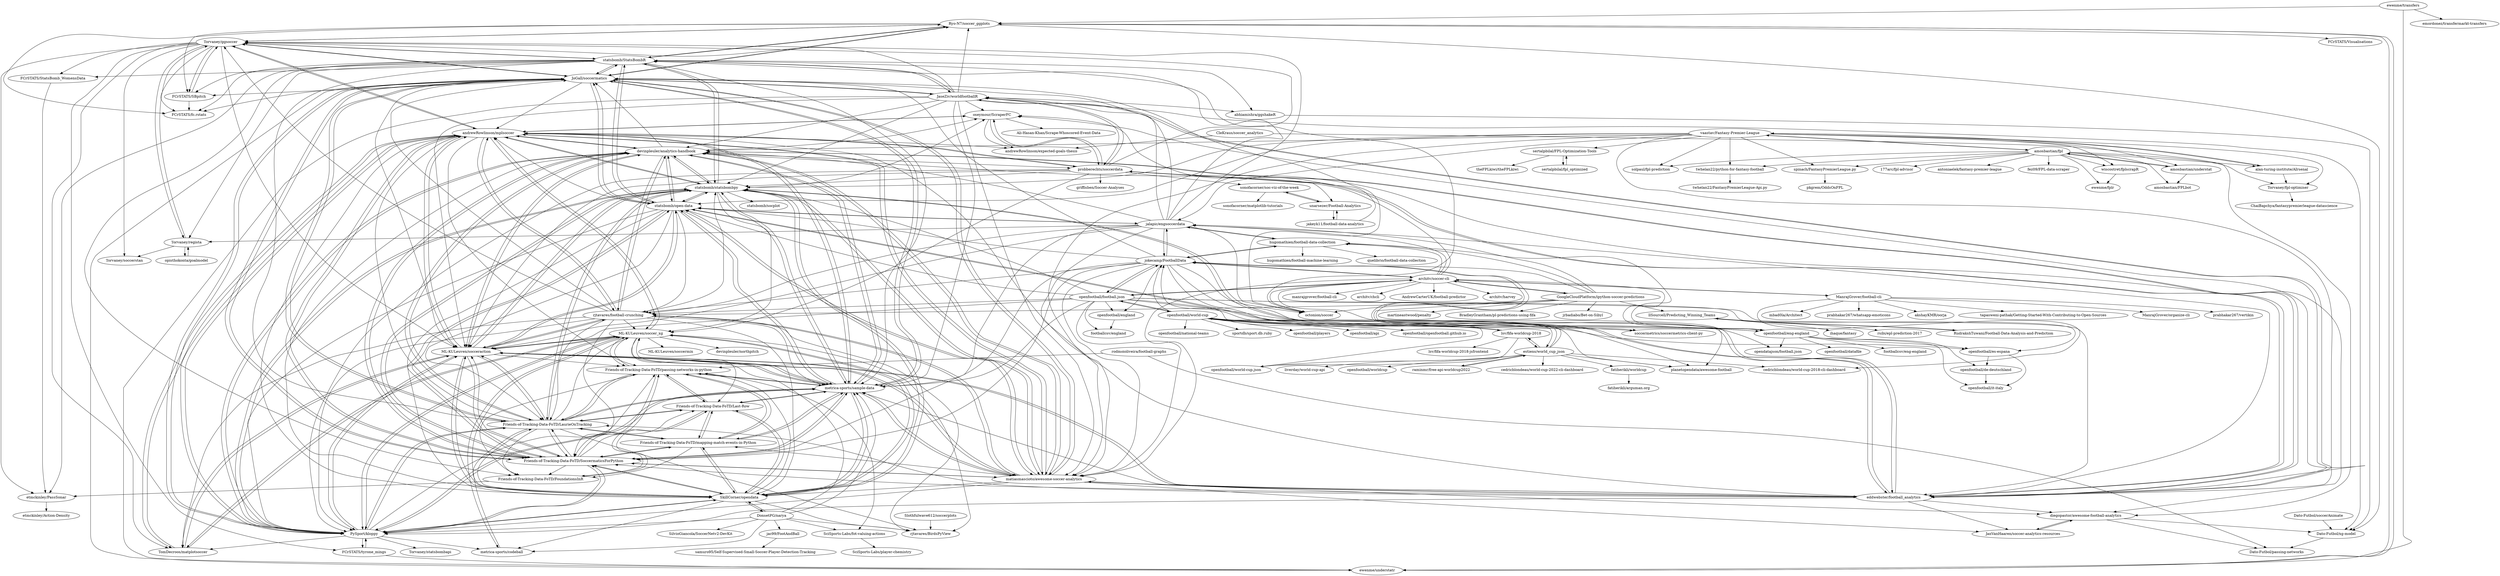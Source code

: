 digraph G {
"Ryo-N7/soccer_ggplots" -> "ewenme/understatr"
"Ryo-N7/soccer_ggplots" -> "Torvaney/ggsoccer"
"Ryo-N7/soccer_ggplots" -> "statsbomb/StatsBombR"
"Ryo-N7/soccer_ggplots" -> "FCrSTATS/Visualisations"
"Ryo-N7/soccer_ggplots" -> "Dato-Futbol/xg-model"
"Ryo-N7/soccer_ggplots" -> "FCrSTATS/SBpitch"
"Ryo-N7/soccer_ggplots" -> "JoGall/soccermatics"
"Ryo-N7/soccer_ggplots" -> "FCrSTATS/fc.rstats"
"SciSports-Labs/fot-valuing-actions" -> "SciSports-Labs/player-chemistry"
"statsbomb/open-data" -> "devinpleuler/analytics-handbook"
"statsbomb/open-data" -> "statsbomb/statsbombpy"
"statsbomb/open-data" -> "eddwebster/football_analytics"
"statsbomb/open-data" -> "ML-KULeuven/socceraction"
"statsbomb/open-data" -> "metrica-sports/sample-data"
"statsbomb/open-data" -> "matiasmascioto/awesome-soccer-analytics"
"statsbomb/open-data" -> "Friends-of-Tracking-Data-FoTD/SoccermaticsForPython"
"statsbomb/open-data" -> "JoGall/soccermatics"
"statsbomb/open-data" -> "statsbomb/StatsBombR"
"statsbomb/open-data" -> "Friends-of-Tracking-Data-FoTD/LaurieOnTracking"
"statsbomb/open-data" -> "PySport/kloppy"
"statsbomb/open-data" -> "andrewRowlinson/mplsoccer"
"statsbomb/open-data" -> "SkillCorner/opendata"
"statsbomb/open-data" -> "jalapic/engsoccerdata"
"statsbomb/open-data" -> "rjtavares/football-crunching"
"vaastav/Fantasy-Premier-League" -> "amosbastian/fpl"
"vaastav/Fantasy-Premier-League" -> "alan-turing-institute/AIrsenal"
"vaastav/Fantasy-Premier-League" -> "statsbomb/open-data"
"vaastav/Fantasy-Premier-League" -> "sertalpbilal/FPL-Optimization-Tools"
"vaastav/Fantasy-Premier-League" -> "spinach/FantasyPremierLeague.py"
"vaastav/Fantasy-Premier-League" -> "devinpleuler/analytics-handbook"
"vaastav/Fantasy-Premier-League" -> "solpaul/fpl-prediction"
"vaastav/Fantasy-Premier-League" -> "wiscostret/fplscrapR"
"vaastav/Fantasy-Premier-League" -> "amosbastian/understat"
"vaastav/Fantasy-Premier-League" -> "eddwebster/football_analytics"
"vaastav/Fantasy-Premier-League" -> "Torvaney/fpl-optimiser"
"vaastav/Fantasy-Premier-League" -> "jalapic/engsoccerdata"
"vaastav/Fantasy-Premier-League" -> "twhelan22/python-for-fantasy-football"
"vaastav/Fantasy-Premier-League" -> "statsbomb/statsbombpy"
"vaastav/Fantasy-Premier-League" -> "matiasmascioto/awesome-soccer-analytics"
"JoGall/soccermatics" -> "Torvaney/ggsoccer"
"JoGall/soccermatics" -> "statsbomb/StatsBombR"
"JoGall/soccermatics" -> "FCrSTATS/SBpitch"
"JoGall/soccermatics" -> "metrica-sports/sample-data"
"JoGall/soccermatics" -> "ML-KULeuven/socceraction"
"JoGall/soccermatics" -> "PySport/kloppy"
"JoGall/soccermatics" -> "Friends-of-Tracking-Data-FoTD/LaurieOnTracking"
"JoGall/soccermatics" -> "statsbomb/open-data"
"JoGall/soccermatics" -> "JaseZiv/worldfootballR"
"JoGall/soccermatics" -> "matiasmascioto/awesome-soccer-analytics"
"JoGall/soccermatics" -> "Friends-of-Tracking-Data-FoTD/SoccermaticsForPython"
"JoGall/soccermatics" -> "ewenme/understatr"
"JoGall/soccermatics" -> "andrewRowlinson/mplsoccer"
"JoGall/soccermatics" -> "Ryo-N7/soccer_ggplots"
"JoGall/soccermatics" -> "FCrSTATS/fc.rstats"
"architv/soccer-cli" -> "jokecamp/FootballData"
"architv/soccer-cli" -> "manrajgrover/football-cli"
"architv/soccer-cli" -> "GoogleCloudPlatform/ipython-soccer-predictions"
"architv/soccer-cli" -> "openfootball/football.json"
"architv/soccer-cli" -> "octonion/soccer"
"architv/soccer-cli" -> "architv/chcli"
"architv/soccer-cli" -> "planetopendata/awesome-football"
"architv/soccer-cli" -> "jalapic/engsoccerdata"
"architv/soccer-cli" -> "hugomathien/football-data-collection"
"architv/soccer-cli" -> "openfootball/eng-england"
"architv/soccer-cli" -> "AndrewCarterUK/football-predictor" ["e"=1]
"architv/soccer-cli" -> "architv/harvey"
"architv/soccer-cli" -> "devinpleuler/analytics-handbook"
"architv/soccer-cli" -> "matiasmascioto/awesome-soccer-analytics"
"architv/soccer-cli" -> "ManrajGrover/football-cli"
"eddwebster/football_analytics" -> "devinpleuler/analytics-handbook"
"eddwebster/football_analytics" -> "matiasmascioto/awesome-soccer-analytics"
"eddwebster/football_analytics" -> "ML-KULeuven/socceraction"
"eddwebster/football_analytics" -> "statsbomb/open-data"
"eddwebster/football_analytics" -> "probberechts/soccerdata"
"eddwebster/football_analytics" -> "andrewRowlinson/mplsoccer"
"eddwebster/football_analytics" -> "statsbomb/statsbombpy"
"eddwebster/football_analytics" -> "JaseZiv/worldfootballR"
"eddwebster/football_analytics" -> "Friends-of-Tracking-Data-FoTD/SoccermaticsForPython"
"eddwebster/football_analytics" -> "metrica-sports/sample-data"
"eddwebster/football_analytics" -> "oseymour/ScraperFC"
"eddwebster/football_analytics" -> "PySport/kloppy"
"eddwebster/football_analytics" -> "JanVanHaaren/soccer-analytics-resources"
"eddwebster/football_analytics" -> "Friends-of-Tracking-Data-FoTD/LaurieOnTracking"
"eddwebster/football_analytics" -> "diegopastor/awesome-football-analytics"
"jokecamp/FootballData" -> "jalapic/engsoccerdata"
"jokecamp/FootballData" -> "openfootball/eng-england"
"jokecamp/FootballData" -> "openfootball/football.json"
"jokecamp/FootballData" -> "planetopendata/awesome-football"
"jokecamp/FootballData" -> "statsbomb/open-data"
"jokecamp/FootballData" -> "hugomathien/football-data-collection"
"jokecamp/FootballData" -> "matiasmascioto/awesome-soccer-analytics"
"jokecamp/FootballData" -> "architv/soccer-cli"
"jokecamp/FootballData" -> "openfootball/england"
"jokecamp/FootballData" -> "rjtavares/football-crunching"
"jokecamp/FootballData" -> "opendatajson/football.json"
"jokecamp/FootballData" -> "octonion/soccer"
"jokecamp/FootballData" -> "metrica-sports/sample-data"
"jokecamp/FootballData" -> "JoGall/soccermatics"
"jokecamp/FootballData" -> "Friends-of-Tracking-Data-FoTD/SoccermaticsForPython"
"openfootball/england" -> "footballcsv/england"
"ManrajGrover/football-cli" -> "mbad0la/Architect" ["e"=1]
"ManrajGrover/football-cli" -> "prabhakar267/whatsapp-emoticons" ["e"=1]
"ManrajGrover/football-cli" -> "akshayKMR/oorja" ["e"=1]
"ManrajGrover/football-cli" -> "cedricblondeau/world-cup-2018-cli-dashboard"
"ManrajGrover/football-cli" -> "tapasweni-pathak/Getting-Started-With-Contributing-to-Open-Sources" ["e"=1]
"ManrajGrover/football-cli" -> "ManrajGrover/organize-cli"
"ManrajGrover/football-cli" -> "architv/soccer-cli"
"ManrajGrover/football-cli" -> "prabhakar267/vertikin" ["e"=1]
"unarsezer/Football-Analytics" -> "jakeyk11/football-data-analytics"
"unarsezer/Football-Analytics" -> "sonofacorner/soc-viz-of-the-week"
"ML-KULeuven/socceraction" -> "TomDecroos/matplotsoccer"
"ML-KULeuven/socceraction" -> "PySport/kloppy"
"ML-KULeuven/socceraction" -> "ML-KULeuven/soccer_xg"
"ML-KULeuven/socceraction" -> "andrewRowlinson/mplsoccer"
"ML-KULeuven/socceraction" -> "metrica-sports/sample-data"
"ML-KULeuven/socceraction" -> "Friends-of-Tracking-Data-FoTD/LaurieOnTracking"
"ML-KULeuven/socceraction" -> "devinpleuler/analytics-handbook"
"ML-KULeuven/socceraction" -> "Friends-of-Tracking-Data-FoTD/SoccermaticsForPython"
"ML-KULeuven/socceraction" -> "matiasmascioto/awesome-soccer-analytics"
"ML-KULeuven/socceraction" -> "statsbomb/statsbombpy"
"ML-KULeuven/socceraction" -> "eddwebster/football_analytics"
"ML-KULeuven/socceraction" -> "SkillCorner/opendata"
"ML-KULeuven/socceraction" -> "statsbomb/open-data"
"ML-KULeuven/socceraction" -> "Friends-of-Tracking-Data-FoTD/passing-networks-in-python"
"ML-KULeuven/socceraction" -> "rjtavares/football-crunching"
"devinpleuler/analytics-handbook" -> "eddwebster/football_analytics"
"devinpleuler/analytics-handbook" -> "matiasmascioto/awesome-soccer-analytics"
"devinpleuler/analytics-handbook" -> "statsbomb/open-data"
"devinpleuler/analytics-handbook" -> "ML-KULeuven/socceraction"
"devinpleuler/analytics-handbook" -> "Friends-of-Tracking-Data-FoTD/SoccermaticsForPython"
"devinpleuler/analytics-handbook" -> "metrica-sports/sample-data"
"devinpleuler/analytics-handbook" -> "andrewRowlinson/mplsoccer"
"devinpleuler/analytics-handbook" -> "PySport/kloppy"
"devinpleuler/analytics-handbook" -> "statsbomb/statsbombpy"
"devinpleuler/analytics-handbook" -> "Friends-of-Tracking-Data-FoTD/LaurieOnTracking"
"devinpleuler/analytics-handbook" -> "SkillCorner/opendata"
"devinpleuler/analytics-handbook" -> "JoGall/soccermatics"
"devinpleuler/analytics-handbook" -> "rjtavares/football-crunching"
"devinpleuler/analytics-handbook" -> "oseymour/ScraperFC"
"devinpleuler/analytics-handbook" -> "probberechts/soccerdata"
"lsv/fifa-worldcup-2018" -> "lsv/fifa-worldcup-2018-jsfrontend"
"lsv/fifa-worldcup-2018" -> "estiens/world_cup_json"
"lsv/fifa-worldcup-2018" -> "openfootball/world-cup.json"
"lsv/fifa-worldcup-2018" -> "openfootball/world-cup"
"Torvaney/fpl-optimiser" -> "ChaiBapchya/fantasypremierleague-datascience"
"amosbastian/fpl" -> "amosbastian/understat"
"amosbastian/fpl" -> "amosbastian/FPLbot"
"amosbastian/fpl" -> "vaastav/Fantasy-Premier-League"
"amosbastian/fpl" -> "spinach/FantasyPremierLeague.py"
"amosbastian/fpl" -> "wiscostret/fplscrapR"
"amosbastian/fpl" -> "Torvaney/fpl-optimiser"
"amosbastian/fpl" -> "ewenme/fplr"
"amosbastian/fpl" -> "antoniaelek/fantasy-premier-league"
"amosbastian/fpl" -> "solpaul/fpl-prediction"
"amosbastian/fpl" -> "twhelan22/python-for-fantasy-football"
"amosbastian/fpl" -> "alan-turing-institute/AIrsenal"
"amosbastian/fpl" -> "fez09/FPL-data-scraper"
"amosbastian/fpl" -> "177arc/fpl-advisor"
"openfootball/football.json" -> "jokecamp/FootballData"
"openfootball/football.json" -> "openfootball/england"
"openfootball/football.json" -> "footballcsv/england"
"openfootball/football.json" -> "openfootball/eng-england"
"openfootball/football.json" -> "statsbomb/statsbombpy"
"openfootball/football.json" -> "matiasmascioto/awesome-soccer-analytics"
"openfootball/football.json" -> "planetopendata/awesome-football"
"openfootball/football.json" -> "openfootball/es-espana"
"openfootball/football.json" -> "statsbomb/open-data"
"openfootball/football.json" -> "architv/soccer-cli"
"openfootball/football.json" -> "rjtavares/football-crunching"
"openfootball/football.json" -> "metrica-sports/sample-data"
"openfootball/football.json" -> "eddwebster/football_analytics"
"openfootball/football.json" -> "ML-KULeuven/socceraction"
"openfootball/football.json" -> "openfootball/world-cup"
"andrewRowlinson/mplsoccer" -> "PySport/kloppy"
"andrewRowlinson/mplsoccer" -> "TomDecroos/matplotsoccer"
"andrewRowlinson/mplsoccer" -> "ML-KULeuven/socceraction"
"andrewRowlinson/mplsoccer" -> "statsbomb/statsbombpy"
"andrewRowlinson/mplsoccer" -> "ML-KULeuven/soccer_xg"
"andrewRowlinson/mplsoccer" -> "matiasmascioto/awesome-soccer-analytics"
"andrewRowlinson/mplsoccer" -> "metrica-sports/sample-data"
"andrewRowlinson/mplsoccer" -> "Friends-of-Tracking-Data-FoTD/SoccermaticsForPython"
"andrewRowlinson/mplsoccer" -> "Friends-of-Tracking-Data-FoTD/passing-networks-in-python"
"andrewRowlinson/mplsoccer" -> "rjtavares/football-crunching"
"andrewRowlinson/mplsoccer" -> "andrewRowlinson/expected-goals-thesis"
"andrewRowlinson/mplsoccer" -> "oseymour/ScraperFC"
"andrewRowlinson/mplsoccer" -> "probberechts/soccerdata"
"andrewRowlinson/mplsoccer" -> "devinpleuler/analytics-handbook"
"andrewRowlinson/mplsoccer" -> "Torvaney/ggsoccer"
"llSourcell/Predicting_Winning_Teams" -> "RudrakshTuwani/Football-Data-Analysis-and-Prediction"
"llSourcell/Predicting_Winning_Teams" -> "ihaque/fantasy"
"llSourcell/Predicting_Winning_Teams" -> "rsibi/epl-prediction-2017"
"hugomathien/football-data-collection" -> "jokecamp/FootballData"
"hugomathien/football-data-collection" -> "jalapic/engsoccerdata"
"hugomathien/football-data-collection" -> "hugomathien/football-machine-learning"
"hugomathien/football-data-collection" -> "quelibrio/football-data-collection"
"hugomathien/football-data-collection" -> "openfootball/eng-england"
"Dato-Futbol/soccerAnimate" -> "Dato-Futbol/xg-model"
"jalapic/engsoccerdata" -> "jokecamp/FootballData"
"jalapic/engsoccerdata" -> "JoGall/soccermatics"
"jalapic/engsoccerdata" -> "octonion/soccer"
"jalapic/engsoccerdata" -> "statsbomb/open-data"
"jalapic/engsoccerdata" -> "statsbomb/StatsBombR"
"jalapic/engsoccerdata" -> "JaseZiv/worldfootballR"
"jalapic/engsoccerdata" -> "Torvaney/ggsoccer"
"jalapic/engsoccerdata" -> "ML-KULeuven/socceraction"
"jalapic/engsoccerdata" -> "devinpleuler/analytics-handbook"
"jalapic/engsoccerdata" -> "eddwebster/football_analytics"
"jalapic/engsoccerdata" -> "rjtavares/football-crunching"
"jalapic/engsoccerdata" -> "matiasmascioto/awesome-soccer-analytics"
"jalapic/engsoccerdata" -> "hugomathien/football-data-collection"
"jalapic/engsoccerdata" -> "Friends-of-Tracking-Data-FoTD/SoccermaticsForPython"
"jalapic/engsoccerdata" -> "Torvaney/regista"
"matiasmascioto/awesome-soccer-analytics" -> "devinpleuler/analytics-handbook"
"matiasmascioto/awesome-soccer-analytics" -> "Friends-of-Tracking-Data-FoTD/SoccermaticsForPython"
"matiasmascioto/awesome-soccer-analytics" -> "ML-KULeuven/socceraction"
"matiasmascioto/awesome-soccer-analytics" -> "eddwebster/football_analytics"
"matiasmascioto/awesome-soccer-analytics" -> "andrewRowlinson/mplsoccer"
"matiasmascioto/awesome-soccer-analytics" -> "metrica-sports/sample-data"
"matiasmascioto/awesome-soccer-analytics" -> "statsbomb/open-data"
"matiasmascioto/awesome-soccer-analytics" -> "diegopastor/awesome-football-analytics"
"matiasmascioto/awesome-soccer-analytics" -> "rjtavares/football-crunching"
"matiasmascioto/awesome-soccer-analytics" -> "statsbomb/statsbombpy"
"matiasmascioto/awesome-soccer-analytics" -> "JanVanHaaren/soccer-analytics-resources"
"matiasmascioto/awesome-soccer-analytics" -> "JoGall/soccermatics"
"matiasmascioto/awesome-soccer-analytics" -> "SkillCorner/opendata"
"matiasmascioto/awesome-soccer-analytics" -> "PySport/kloppy"
"matiasmascioto/awesome-soccer-analytics" -> "Friends-of-Tracking-Data-FoTD/mapping-match-events-in-Python"
"rjtavares/football-crunching" -> "andrewRowlinson/mplsoccer"
"rjtavares/football-crunching" -> "ML-KULeuven/socceraction"
"rjtavares/football-crunching" -> "matiasmascioto/awesome-soccer-analytics"
"rjtavares/football-crunching" -> "TomDecroos/matplotsoccer"
"rjtavares/football-crunching" -> "rjtavares/BirdsPyView"
"rjtavares/football-crunching" -> "Torvaney/ggsoccer"
"rjtavares/football-crunching" -> "PySport/kloppy"
"rjtavares/football-crunching" -> "metrica-sports/sample-data"
"rjtavares/football-crunching" -> "SkillCorner/opendata"
"rjtavares/football-crunching" -> "JoGall/soccermatics"
"rjtavares/football-crunching" -> "Friends-of-Tracking-Data-FoTD/LaurieOnTracking"
"rjtavares/football-crunching" -> "Friends-of-Tracking-Data-FoTD/SoccermaticsForPython"
"rjtavares/football-crunching" -> "devinpleuler/analytics-handbook"
"rjtavares/football-crunching" -> "statsbomb/statsbombpy"
"rjtavares/football-crunching" -> "ML-KULeuven/soccer_xg"
"Friends-of-Tracking-Data-FoTD/SoccermaticsForPython" -> "Friends-of-Tracking-Data-FoTD/mapping-match-events-in-Python"
"Friends-of-Tracking-Data-FoTD/SoccermaticsForPython" -> "Friends-of-Tracking-Data-FoTD/LaurieOnTracking"
"Friends-of-Tracking-Data-FoTD/SoccermaticsForPython" -> "Friends-of-Tracking-Data-FoTD/passing-networks-in-python"
"Friends-of-Tracking-Data-FoTD/SoccermaticsForPython" -> "metrica-sports/sample-data"
"Friends-of-Tracking-Data-FoTD/SoccermaticsForPython" -> "ML-KULeuven/socceraction"
"Friends-of-Tracking-Data-FoTD/SoccermaticsForPython" -> "matiasmascioto/awesome-soccer-analytics"
"Friends-of-Tracking-Data-FoTD/SoccermaticsForPython" -> "SkillCorner/opendata"
"Friends-of-Tracking-Data-FoTD/SoccermaticsForPython" -> "devinpleuler/analytics-handbook"
"Friends-of-Tracking-Data-FoTD/SoccermaticsForPython" -> "andrewRowlinson/mplsoccer"
"Friends-of-Tracking-Data-FoTD/SoccermaticsForPython" -> "statsbomb/statsbombpy"
"Friends-of-Tracking-Data-FoTD/SoccermaticsForPython" -> "statsbomb/open-data"
"Friends-of-Tracking-Data-FoTD/SoccermaticsForPython" -> "Friends-of-Tracking-Data-FoTD/Last-Row"
"Friends-of-Tracking-Data-FoTD/SoccermaticsForPython" -> "Friends-of-Tracking-Data-FoTD/FoundationsInR"
"Friends-of-Tracking-Data-FoTD/SoccermaticsForPython" -> "PySport/kloppy"
"Friends-of-Tracking-Data-FoTD/SoccermaticsForPython" -> "JoGall/soccermatics"
"estiens/world_cup_json" -> "lsv/fifa-worldcup-2018"
"estiens/world_cup_json" -> "raminmr/free-api-worldcup2022"
"estiens/world_cup_json" -> "openfootball/world-cup"
"estiens/world_cup_json" -> "fatiherikli/worldcup"
"estiens/world_cup_json" -> "openfootball/world-cup.json"
"estiens/world_cup_json" -> "planetopendata/awesome-football"
"estiens/world_cup_json" -> "cedricblondeau/world-cup-2022-cli-dashboard"
"estiens/world_cup_json" -> "cedricblondeau/world-cup-2018-cli-dashboard"
"estiens/world_cup_json" -> "liverday/world-cup-api"
"estiens/world_cup_json" -> "openfootball/worldcup"
"estiens/world_cup_json" -> "jokecamp/FootballData"
"Friends-of-Tracking-Data-FoTD/LaurieOnTracking" -> "metrica-sports/sample-data"
"Friends-of-Tracking-Data-FoTD/LaurieOnTracking" -> "Friends-of-Tracking-Data-FoTD/passing-networks-in-python"
"Friends-of-Tracking-Data-FoTD/LaurieOnTracking" -> "Friends-of-Tracking-Data-FoTD/SoccermaticsForPython"
"Friends-of-Tracking-Data-FoTD/LaurieOnTracking" -> "Friends-of-Tracking-Data-FoTD/Last-Row"
"Friends-of-Tracking-Data-FoTD/LaurieOnTracking" -> "Friends-of-Tracking-Data-FoTD/mapping-match-events-in-Python"
"Friends-of-Tracking-Data-FoTD/LaurieOnTracking" -> "ML-KULeuven/socceraction"
"Friends-of-Tracking-Data-FoTD/LaurieOnTracking" -> "SkillCorner/opendata"
"Friends-of-Tracking-Data-FoTD/LaurieOnTracking" -> "PySport/kloppy"
"Friends-of-Tracking-Data-FoTD/LaurieOnTracking" -> "Friends-of-Tracking-Data-FoTD/FoundationsInR"
"Friends-of-Tracking-Data-FoTD/LaurieOnTracking" -> "ML-KULeuven/soccer_xg"
"Friends-of-Tracking-Data-FoTD/LaurieOnTracking" -> "rjtavares/BirdsPyView"
"Friends-of-Tracking-Data-FoTD/LaurieOnTracking" -> "JoGall/soccermatics"
"Friends-of-Tracking-Data-FoTD/LaurieOnTracking" -> "andrewRowlinson/mplsoccer"
"Friends-of-Tracking-Data-FoTD/LaurieOnTracking" -> "devinpleuler/analytics-handbook"
"Friends-of-Tracking-Data-FoTD/LaurieOnTracking" -> "statsbomb/statsbombpy"
"Friends-of-Tracking-Data-FoTD/mapping-match-events-in-Python" -> "Friends-of-Tracking-Data-FoTD/passing-networks-in-python"
"Friends-of-Tracking-Data-FoTD/mapping-match-events-in-Python" -> "Friends-of-Tracking-Data-FoTD/Last-Row"
"Friends-of-Tracking-Data-FoTD/mapping-match-events-in-Python" -> "Friends-of-Tracking-Data-FoTD/SoccermaticsForPython"
"Friends-of-Tracking-Data-FoTD/mapping-match-events-in-Python" -> "Friends-of-Tracking-Data-FoTD/LaurieOnTracking"
"Friends-of-Tracking-Data-FoTD/mapping-match-events-in-Python" -> "metrica-sports/sample-data"
"Friends-of-Tracking-Data-FoTD/mapping-match-events-in-Python" -> "Friends-of-Tracking-Data-FoTD/FoundationsInR"
"Friends-of-Tracking-Data-FoTD/mapping-match-events-in-Python" -> "SkillCorner/opendata"
"metrica-sports/codeball" -> "ML-KULeuven/soccer_xg"
"rodmoioliveira/football-graphs" -> "Dato-Futbol/passing-networks"
"rodmoioliveira/football-graphs" -> "Friends-of-Tracking-Data-FoTD/passing-networks-in-python"
"Slothfulwave612/soccerplots" -> "rjtavares/BirdsPyView"
"alan-turing-institute/AIrsenal" -> "vaastav/Fantasy-Premier-League"
"alan-turing-institute/AIrsenal" -> "Torvaney/fpl-optimiser"
"statsbomb/statsbombpy" -> "statsbomb/open-data"
"statsbomb/statsbombpy" -> "andrewRowlinson/mplsoccer"
"statsbomb/statsbombpy" -> "ML-KULeuven/socceraction"
"statsbomb/statsbombpy" -> "PySport/kloppy"
"statsbomb/statsbombpy" -> "statsbomb/StatsBombR"
"statsbomb/statsbombpy" -> "metrica-sports/sample-data"
"statsbomb/statsbombpy" -> "Friends-of-Tracking-Data-FoTD/SoccermaticsForPython"
"statsbomb/statsbombpy" -> "matiasmascioto/awesome-soccer-analytics"
"statsbomb/statsbombpy" -> "devinpleuler/analytics-handbook"
"statsbomb/statsbombpy" -> "SkillCorner/opendata"
"statsbomb/statsbombpy" -> "eddwebster/football_analytics"
"statsbomb/statsbombpy" -> "Friends-of-Tracking-Data-FoTD/LaurieOnTracking"
"statsbomb/statsbombpy" -> "ML-KULeuven/soccer_xg"
"statsbomb/statsbombpy" -> "oseymour/ScraperFC"
"statsbomb/statsbombpy" -> "statsbomb/socplot"
"Friends-of-Tracking-Data-FoTD/FoundationsInR" -> "Friends-of-Tracking-Data-FoTD/Last-Row"
"Friends-of-Tracking-Data-FoTD/FoundationsInR" -> "etmckinley/PassSonar"
"Friends-of-Tracking-Data-FoTD/Last-Row" -> "Friends-of-Tracking-Data-FoTD/mapping-match-events-in-Python"
"Friends-of-Tracking-Data-FoTD/Last-Row" -> "Friends-of-Tracking-Data-FoTD/passing-networks-in-python"
"Friends-of-Tracking-Data-FoTD/Last-Row" -> "Friends-of-Tracking-Data-FoTD/FoundationsInR"
"Friends-of-Tracking-Data-FoTD/Last-Row" -> "SkillCorner/opendata"
"Friends-of-Tracking-Data-FoTD/Last-Row" -> "metrica-sports/sample-data"
"Friends-of-Tracking-Data-FoTD/Last-Row" -> "Friends-of-Tracking-Data-FoTD/LaurieOnTracking"
"Friends-of-Tracking-Data-FoTD/passing-networks-in-python" -> "Friends-of-Tracking-Data-FoTD/mapping-match-events-in-Python"
"Friends-of-Tracking-Data-FoTD/passing-networks-in-python" -> "Friends-of-Tracking-Data-FoTD/Last-Row"
"Friends-of-Tracking-Data-FoTD/passing-networks-in-python" -> "Friends-of-Tracking-Data-FoTD/LaurieOnTracking"
"Friends-of-Tracking-Data-FoTD/passing-networks-in-python" -> "Friends-of-Tracking-Data-FoTD/SoccermaticsForPython"
"Friends-of-Tracking-Data-FoTD/passing-networks-in-python" -> "Friends-of-Tracking-Data-FoTD/FoundationsInR"
"Friends-of-Tracking-Data-FoTD/passing-networks-in-python" -> "ML-KULeuven/soccer_xg"
"Friends-of-Tracking-Data-FoTD/passing-networks-in-python" -> "metrica-sports/sample-data"
"Friends-of-Tracking-Data-FoTD/passing-networks-in-python" -> "SciSports-Labs/fot-valuing-actions"
"jakeyk11/football-data-analytics" -> "unarsezer/Football-Analytics"
"jakeyk11/football-data-analytics" -> "oseymour/ScraperFC"
"sertalpbilal/FPL-Optimization-Tools" -> "sertalpbilal/fpl_optimized"
"sertalpbilal/FPL-Optimization-Tools" -> "theFPLkiwi/theFPLkiwi"
"Torvaney/ggsoccer" -> "JoGall/soccermatics"
"Torvaney/ggsoccer" -> "FCrSTATS/SBpitch"
"Torvaney/ggsoccer" -> "statsbomb/StatsBombR"
"Torvaney/ggsoccer" -> "Torvaney/regista"
"Torvaney/ggsoccer" -> "TomDecroos/matplotsoccer"
"Torvaney/ggsoccer" -> "Ryo-N7/soccer_ggplots"
"Torvaney/ggsoccer" -> "etmckinley/PassSonar"
"Torvaney/ggsoccer" -> "FCrSTATS/fc.rstats"
"Torvaney/ggsoccer" -> "FCrSTATS/tyrone_mings"
"Torvaney/ggsoccer" -> "Torvaney/soccerstan"
"Torvaney/ggsoccer" -> "andrewRowlinson/mplsoccer"
"Torvaney/ggsoccer" -> "FCrSTATS/StatsBomb_WomensData"
"Torvaney/ggsoccer" -> "ML-KULeuven/socceraction"
"probberechts/soccerdata" -> "oseymour/ScraperFC"
"probberechts/soccerdata" -> "andrewRowlinson/mplsoccer"
"probberechts/soccerdata" -> "eddwebster/football_analytics"
"probberechts/soccerdata" -> "PySport/kloppy"
"probberechts/soccerdata" -> "ML-KULeuven/socceraction"
"probberechts/soccerdata" -> "JaseZiv/worldfootballR"
"probberechts/soccerdata" -> "ML-KULeuven/soccer_xg"
"probberechts/soccerdata" -> "statsbomb/statsbombpy"
"probberechts/soccerdata" -> "diegopastor/awesome-football-analytics"
"probberechts/soccerdata" -> "griffisben/Soccer-Analyses"
"probberechts/soccerdata" -> "Torvaney/ggsoccer"
"probberechts/soccerdata" -> "unarsezer/Football-Analytics"
"probberechts/soccerdata" -> "sonofacorner/soc-viz-of-the-week"
"raminmr/free-api-worldcup2022" -> "estiens/world_cup_json"
"JaseZiv/worldfootballR" -> "statsbomb/StatsBombR"
"JaseZiv/worldfootballR" -> "abhiamishra/ggshakeR"
"JaseZiv/worldfootballR" -> "JoGall/soccermatics"
"JaseZiv/worldfootballR" -> "eddwebster/football_analytics"
"JaseZiv/worldfootballR" -> "probberechts/soccerdata"
"JaseZiv/worldfootballR" -> "Torvaney/ggsoccer"
"JaseZiv/worldfootballR" -> "ewenme/understatr"
"JaseZiv/worldfootballR" -> "oseymour/ScraperFC"
"JaseZiv/worldfootballR" -> "Dato-Futbol/xg-model"
"JaseZiv/worldfootballR" -> "ML-KULeuven/socceraction"
"JaseZiv/worldfootballR" -> "statsbomb/statsbombpy"
"JaseZiv/worldfootballR" -> "devinpleuler/analytics-handbook"
"JaseZiv/worldfootballR" -> "Ryo-N7/soccer_ggplots"
"JaseZiv/worldfootballR" -> "matiasmascioto/awesome-soccer-analytics"
"JaseZiv/worldfootballR" -> "metrica-sports/sample-data"
"fatiherikli/worldcup" -> "fatiherikli/arguman.org" ["e"=1]
"ewenme/understatr" -> "Ryo-N7/soccer_ggplots"
"FCrSTATS/SBpitch" -> "Torvaney/ggsoccer"
"FCrSTATS/SBpitch" -> "FCrSTATS/fc.rstats"
"statsbomb/StatsBombR" -> "Torvaney/ggsoccer"
"statsbomb/StatsBombR" -> "JoGall/soccermatics"
"statsbomb/StatsBombR" -> "statsbomb/statsbombpy"
"statsbomb/StatsBombR" -> "Ryo-N7/soccer_ggplots"
"statsbomb/StatsBombR" -> "JaseZiv/worldfootballR"
"statsbomb/StatsBombR" -> "FCrSTATS/StatsBomb_WomensData"
"statsbomb/StatsBombR" -> "statsbomb/open-data"
"statsbomb/StatsBombR" -> "FCrSTATS/SBpitch"
"statsbomb/StatsBombR" -> "etmckinley/PassSonar"
"statsbomb/StatsBombR" -> "abhiamishra/ggshakeR"
"statsbomb/StatsBombR" -> "Friends-of-Tracking-Data-FoTD/LaurieOnTracking"
"statsbomb/StatsBombR" -> "Friends-of-Tracking-Data-FoTD/FoundationsInR"
"statsbomb/StatsBombR" -> "metrica-sports/sample-data"
"statsbomb/StatsBombR" -> "Torvaney/regista"
"statsbomb/StatsBombR" -> "FCrSTATS/fc.rstats"
"openfootball/world-cup" -> "openfootball/world-cup.json"
"openfootball/world-cup" -> "openfootball/openfootball.github.io"
"openfootball/world-cup" -> "lsv/fifa-worldcup-2018"
"openfootball/world-cup" -> "estiens/world_cup_json"
"openfootball/world-cup" -> "jokecamp/FootballData"
"openfootball/world-cup" -> "openfootball/eng-england"
"openfootball/world-cup" -> "openfootball/national-teams"
"openfootball/world-cup" -> "sportdb/sport.db.ruby"
"openfootball/world-cup" -> "openfootball/players"
"openfootball/world-cup" -> "openfootball/football.json"
"openfootball/world-cup" -> "openfootball/api"
"openfootball/world-cup" -> "openfootball/es-espana"
"openfootball/world-cup" -> "soccermetrics/soccermetrics-client-py"
"openfootball/eng-england" -> "footballcsv/eng-england"
"openfootball/eng-england" -> "jokecamp/FootballData"
"openfootball/eng-england" -> "opendatajson/football.json"
"openfootball/eng-england" -> "openfootball/datafile"
"openfootball/eng-england" -> "openfootball/de-deutschland"
"openfootball/eng-england" -> "openfootball/es-espana"
"openfootball/eng-england" -> "openfootball/it-italy"
"sonofacorner/soc-viz-of-the-week" -> "sonofacorner/matplotlib-tutorials"
"sonofacorner/soc-viz-of-the-week" -> "unarsezer/Football-Analytics"
"GoogleCloudPlatform/ipython-soccer-predictions" -> "llSourcell/Predicting_Winning_Teams"
"GoogleCloudPlatform/ipython-soccer-predictions" -> "soccermetrics/soccermetrics-client-py"
"GoogleCloudPlatform/ipython-soccer-predictions" -> "octonion/soccer"
"GoogleCloudPlatform/ipython-soccer-predictions" -> "rjtavares/football-crunching"
"GoogleCloudPlatform/ipython-soccer-predictions" -> "architv/soccer-cli"
"GoogleCloudPlatform/ipython-soccer-predictions" -> "jokecamp/FootballData"
"GoogleCloudPlatform/ipython-soccer-predictions" -> "jalapic/engsoccerdata"
"GoogleCloudPlatform/ipython-soccer-predictions" -> "jrbadiabo/Bet-on-Sibyl" ["e"=1]
"GoogleCloudPlatform/ipython-soccer-predictions" -> "martineastwood/penalty"
"GoogleCloudPlatform/ipython-soccer-predictions" -> "hugomathien/football-data-collection"
"GoogleCloudPlatform/ipython-soccer-predictions" -> "BradleyGrantham/pl-predictions-using-fifa" ["e"=1]
"ML-KULeuven/soccer_xg" -> "ML-KULeuven/soccermix"
"ML-KULeuven/soccer_xg" -> "metrica-sports/codeball"
"ML-KULeuven/soccer_xg" -> "TomDecroos/matplotsoccer"
"ML-KULeuven/soccer_xg" -> "ML-KULeuven/socceraction"
"ML-KULeuven/soccer_xg" -> "PySport/kloppy"
"ML-KULeuven/soccer_xg" -> "Friends-of-Tracking-Data-FoTD/passing-networks-in-python"
"ML-KULeuven/soccer_xg" -> "SkillCorner/opendata"
"ML-KULeuven/soccer_xg" -> "andrewRowlinson/mplsoccer"
"ML-KULeuven/soccer_xg" -> "Friends-of-Tracking-Data-FoTD/Last-Row"
"ML-KULeuven/soccer_xg" -> "rjtavares/BirdsPyView"
"ML-KULeuven/soccer_xg" -> "metrica-sports/sample-data"
"ML-KULeuven/soccer_xg" -> "devinpleuler/northpitch"
"amosbastian/understat" -> "amosbastian/fpl"
"amosbastian/understat" -> "amosbastian/FPLbot"
"spinach/FantasyPremierLeague.py" -> "pkgrem/OddsOnFPL"
"twhelan22/python-for-fantasy-football" -> "twhelan22/FantasyPremierLeague-Api.py"
"SkillCorner/opendata" -> "metrica-sports/sample-data"
"SkillCorner/opendata" -> "Friends-of-Tracking-Data-FoTD/Last-Row"
"SkillCorner/opendata" -> "ML-KULeuven/soccer_xg"
"SkillCorner/opendata" -> "Friends-of-Tracking-Data-FoTD/SoccermaticsForPython"
"SkillCorner/opendata" -> "ML-KULeuven/socceraction"
"SkillCorner/opendata" -> "PySport/kloppy"
"SkillCorner/opendata" -> "Friends-of-Tracking-Data-FoTD/LaurieOnTracking"
"SkillCorner/opendata" -> "Friends-of-Tracking-Data-FoTD/passing-networks-in-python"
"SkillCorner/opendata" -> "Friends-of-Tracking-Data-FoTD/mapping-match-events-in-Python"
"SkillCorner/opendata" -> "metrica-sports/codeball"
"SkillCorner/opendata" -> "statsbomb/statsbombpy"
"SkillCorner/opendata" -> "andrewRowlinson/mplsoccer"
"SkillCorner/opendata" -> "DonsetPG/narya"
"SkillCorner/opendata" -> "rjtavares/BirdsPyView"
"metrica-sports/sample-data" -> "Friends-of-Tracking-Data-FoTD/LaurieOnTracking"
"metrica-sports/sample-data" -> "SkillCorner/opendata"
"metrica-sports/sample-data" -> "ML-KULeuven/socceraction"
"metrica-sports/sample-data" -> "Friends-of-Tracking-Data-FoTD/Last-Row"
"metrica-sports/sample-data" -> "Friends-of-Tracking-Data-FoTD/SoccermaticsForPython"
"metrica-sports/sample-data" -> "PySport/kloppy"
"metrica-sports/sample-data" -> "Friends-of-Tracking-Data-FoTD/passing-networks-in-python"
"metrica-sports/sample-data" -> "devinpleuler/analytics-handbook"
"metrica-sports/sample-data" -> "matiasmascioto/awesome-soccer-analytics"
"metrica-sports/sample-data" -> "andrewRowlinson/mplsoccer"
"metrica-sports/sample-data" -> "statsbomb/statsbombpy"
"metrica-sports/sample-data" -> "statsbomb/open-data"
"metrica-sports/sample-data" -> "ML-KULeuven/soccer_xg"
"metrica-sports/sample-data" -> "Friends-of-Tracking-Data-FoTD/mapping-match-events-in-Python"
"metrica-sports/sample-data" -> "JoGall/soccermatics"
"ewenme/transfers" -> "ewenme/understatr"
"ewenme/transfers" -> "Ryo-N7/soccer_ggplots"
"ewenme/transfers" -> "emordonez/transfermarkt-transfers"
"PySport/kloppy" -> "ML-KULeuven/socceraction"
"PySport/kloppy" -> "andrewRowlinson/mplsoccer"
"PySport/kloppy" -> "ML-KULeuven/soccer_xg"
"PySport/kloppy" -> "metrica-sports/sample-data"
"PySport/kloppy" -> "statsbomb/statsbombpy"
"PySport/kloppy" -> "FCrSTATS/tyrone_mings"
"PySport/kloppy" -> "SkillCorner/opendata"
"PySport/kloppy" -> "Friends-of-Tracking-Data-FoTD/LaurieOnTracking"
"PySport/kloppy" -> "metrica-sports/codeball"
"PySport/kloppy" -> "TomDecroos/matplotsoccer"
"PySport/kloppy" -> "Friends-of-Tracking-Data-FoTD/passing-networks-in-python"
"PySport/kloppy" -> "devinpleuler/analytics-handbook"
"PySport/kloppy" -> "Friends-of-Tracking-Data-FoTD/SoccermaticsForPython"
"PySport/kloppy" -> "JoGall/soccermatics"
"PySport/kloppy" -> "Torvaney/statsbombapi"
"Torvaney/regista" -> "opisthokonta/goalmodel"
"Torvaney/regista" -> "Torvaney/ggsoccer"
"Torvaney/regista" -> "Torvaney/soccerstan"
"TomDecroos/matplotsoccer" -> "ML-KULeuven/socceraction"
"TomDecroos/matplotsoccer" -> "ML-KULeuven/soccer_xg"
"TomDecroos/matplotsoccer" -> "andrewRowlinson/mplsoccer"
"DonsetPG/narya" -> "rjtavares/BirdsPyView"
"DonsetPG/narya" -> "SkillCorner/opendata"
"DonsetPG/narya" -> "PySport/kloppy"
"DonsetPG/narya" -> "SciSports-Labs/fot-valuing-actions"
"DonsetPG/narya" -> "metrica-sports/sample-data"
"DonsetPG/narya" -> "jac99/FootAndBall"
"DonsetPG/narya" -> "ML-KULeuven/socceraction"
"DonsetPG/narya" -> "metrica-sports/codeball"
"DonsetPG/narya" -> "SilvioGiancola/SoccerNetv2-DevKit" ["e"=1]
"CleKraus/soccer_analytics" -> "diegopastor/awesome-football-analytics"
"CleKraus/soccer_analytics" -> "andrewRowlinson/expected-goals-thesis"
"octonion/soccer" -> "JoGall/soccermatics"
"octonion/soccer" -> "statsbomb/StatsBombR"
"sertalpbilal/fpl_optimized" -> "sertalpbilal/FPL-Optimization-Tools"
"oseymour/ScraperFC" -> "probberechts/soccerdata"
"oseymour/ScraperFC" -> "andrewRowlinson/mplsoccer"
"oseymour/ScraperFC" -> "andrewRowlinson/expected-goals-thesis"
"oseymour/ScraperFC" -> "Ali-Hasan-Khan/Scrape-Whoscored-Event-Data"
"jac99/FootAndBall" -> "samuro95/Self-Supervised-Small-Soccer-Player-Detection-Tracking" ["e"=1]
"openfootball/es-espana" -> "openfootball/it-italy"
"openfootball/es-espana" -> "openfootball/de-deutschland"
"JanVanHaaren/soccer-analytics-resources" -> "diegopastor/awesome-football-analytics"
"FCrSTATS/StatsBomb_WomensData" -> "etmckinley/PassSonar"
"opisthokonta/goalmodel" -> "Torvaney/regista"
"etmckinley/PassSonar" -> "etmckinley/Action-Density"
"RudrakshTuwani/Football-Data-Analysis-and-Prediction" -> "llSourcell/Predicting_Winning_Teams"
"Dato-Futbol/xg-model" -> "Dato-Futbol/passing-networks"
"abhiamishra/ggshakeR" -> "Dato-Futbol/xg-model"
"FCrSTATS/tyrone_mings" -> "PySport/kloppy"
"FCrSTATS/tyrone_mings" -> "ewenme/understatr"
"wiscostret/fplscrapR" -> "ewenme/fplr"
"diegopastor/awesome-football-analytics" -> "JanVanHaaren/soccer-analytics-resources"
"diegopastor/awesome-football-analytics" -> "Dato-Futbol/passing-networks"
"diegopastor/awesome-football-analytics" -> "Dato-Futbol/xg-model"
"openfootball/de-deutschland" -> "openfootball/it-italy"
"Ryo-N7/soccer_ggplots" ["l"="-10.899,24.03"]
"ewenme/understatr" ["l"="-10.886,24.038"]
"Torvaney/ggsoccer" ["l"="-10.895,24.007"]
"statsbomb/StatsBombR" ["l"="-10.91,24.002"]
"FCrSTATS/Visualisations" ["l"="-10.918,24.071"]
"Dato-Futbol/xg-model" ["l"="-10.85,24.034"]
"FCrSTATS/SBpitch" ["l"="-10.91,24.021"]
"JoGall/soccermatics" ["l"="-10.909,23.98"]
"FCrSTATS/fc.rstats" ["l"="-10.921,24.017"]
"SciSports-Labs/fot-valuing-actions" ["l"="-10.842,23.887"]
"SciSports-Labs/player-chemistry" ["l"="-10.818,23.864"]
"statsbomb/open-data" ["l"="-10.895,23.989"]
"devinpleuler/analytics-handbook" ["l"="-10.874,23.984"]
"statsbomb/statsbombpy" ["l"="-10.869,23.972"]
"eddwebster/football_analytics" ["l"="-10.854,23.988"]
"ML-KULeuven/socceraction" ["l"="-10.877,23.961"]
"metrica-sports/sample-data" ["l"="-10.891,23.949"]
"matiasmascioto/awesome-soccer-analytics" ["l"="-10.89,23.972"]
"Friends-of-Tracking-Data-FoTD/SoccermaticsForPython" ["l"="-10.891,23.96"]
"Friends-of-Tracking-Data-FoTD/LaurieOnTracking" ["l"="-10.881,23.95"]
"PySport/kloppy" ["l"="-10.863,23.955"]
"andrewRowlinson/mplsoccer" ["l"="-10.857,23.966"]
"SkillCorner/opendata" ["l"="-10.871,23.94"]
"jalapic/engsoccerdata" ["l"="-10.93,23.984"]
"rjtavares/football-crunching" ["l"="-10.906,23.96"]
"vaastav/Fantasy-Premier-League" ["l"="-10.823,24.048"]
"amosbastian/fpl" ["l"="-10.792,24.095"]
"alan-turing-institute/AIrsenal" ["l"="-10.818,24.081"]
"sertalpbilal/FPL-Optimization-Tools" ["l"="-10.748,24.051"]
"spinach/FantasyPremierLeague.py" ["l"="-10.779,24.062"]
"solpaul/fpl-prediction" ["l"="-10.8,24.07"]
"wiscostret/fplscrapR" ["l"="-10.786,24.078"]
"amosbastian/understat" ["l"="-10.808,24.11"]
"Torvaney/fpl-optimiser" ["l"="-10.824,24.098"]
"twhelan22/python-for-fantasy-football" ["l"="-10.77,24.078"]
"JaseZiv/worldfootballR" ["l"="-10.874,24.004"]
"architv/soccer-cli" ["l"="-10.988,23.966"]
"jokecamp/FootballData" ["l"="-10.958,23.947"]
"manrajgrover/football-cli" ["l"="-11.028,24.012"]
"GoogleCloudPlatform/ipython-soccer-predictions" ["l"="-10.989,23.993"]
"openfootball/football.json" ["l"="-10.941,23.934"]
"octonion/soccer" ["l"="-10.958,23.988"]
"architv/chcli" ["l"="-10.96,23.875"]
"planetopendata/awesome-football" ["l"="-11.005,23.928"]
"hugomathien/football-data-collection" ["l"="-10.981,23.949"]
"openfootball/eng-england" ["l"="-10.982,23.911"]
"AndrewCarterUK/football-predictor" ["l"="23.713,-33.107"]
"architv/harvey" ["l"="-11.053,23.999"]
"ManrajGrover/football-cli" ["l"="-11.075,23.966"]
"probberechts/soccerdata" ["l"="-10.834,23.974"]
"oseymour/ScraperFC" ["l"="-10.822,23.982"]
"JanVanHaaren/soccer-analytics-resources" ["l"="-10.841,24.008"]
"diegopastor/awesome-football-analytics" ["l"="-10.826,24.004"]
"openfootball/england" ["l"="-10.941,23.905"]
"opendatajson/football.json" ["l"="-10.964,23.902"]
"footballcsv/england" ["l"="-10.927,23.887"]
"mbad0la/Architect" ["l"="-11.41,24.001"]
"prabhakar267/whatsapp-emoticons" ["l"="-11.367,24.072"]
"akshayKMR/oorja" ["l"="-11.434,24.011"]
"cedricblondeau/world-cup-2018-cli-dashboard" ["l"="-11.119,23.928"]
"tapasweni-pathak/Getting-Started-With-Contributing-to-Open-Sources" ["l"="31.06,-21.606"]
"ManrajGrover/organize-cli" ["l"="-11.121,23.985"]
"prabhakar267/vertikin" ["l"="-11.349,24.079"]
"unarsezer/Football-Analytics" ["l"="-10.776,23.966"]
"jakeyk11/football-data-analytics" ["l"="-10.76,23.956"]
"sonofacorner/soc-viz-of-the-week" ["l"="-10.762,23.977"]
"TomDecroos/matplotsoccer" ["l"="-10.847,23.953"]
"ML-KULeuven/soccer_xg" ["l"="-10.857,23.938"]
"Friends-of-Tracking-Data-FoTD/passing-networks-in-python" ["l"="-10.869,23.93"]
"lsv/fifa-worldcup-2018" ["l"="-11.052,23.856"]
"lsv/fifa-worldcup-2018-jsfrontend" ["l"="-11.056,23.825"]
"estiens/world_cup_json" ["l"="-11.075,23.881"]
"openfootball/world-cup.json" ["l"="-11.048,23.875"]
"openfootball/world-cup" ["l"="-11.022,23.901"]
"ChaiBapchya/fantasypremierleague-datascience" ["l"="-10.834,24.126"]
"amosbastian/FPLbot" ["l"="-10.796,24.132"]
"ewenme/fplr" ["l"="-10.767,24.098"]
"antoniaelek/fantasy-premier-league" ["l"="-10.762,24.12"]
"fez09/FPL-data-scraper" ["l"="-10.779,24.124"]
"177arc/fpl-advisor" ["l"="-10.775,24.112"]
"openfootball/es-espana" ["l"="-10.989,23.896"]
"andrewRowlinson/expected-goals-thesis" ["l"="-10.802,23.984"]
"llSourcell/Predicting_Winning_Teams" ["l"="-11.053,24.062"]
"RudrakshTuwani/Football-Data-Analysis-and-Prediction" ["l"="-11.072,24.084"]
"ihaque/fantasy" ["l"="-11.088,24.068"]
"rsibi/epl-prediction-2017" ["l"="-11.051,24.09"]
"hugomathien/football-machine-learning" ["l"="-11.009,23.944"]
"quelibrio/football-data-collection" ["l"="-11.008,23.955"]
"Dato-Futbol/soccerAnimate" ["l"="-10.857,24.078"]
"Torvaney/regista" ["l"="-10.927,24.035"]
"Friends-of-Tracking-Data-FoTD/mapping-match-events-in-Python" ["l"="-10.886,23.929"]
"rjtavares/BirdsPyView" ["l"="-10.879,23.911"]
"Friends-of-Tracking-Data-FoTD/Last-Row" ["l"="-10.897,23.93"]
"Friends-of-Tracking-Data-FoTD/FoundationsInR" ["l"="-10.911,23.945"]
"raminmr/free-api-worldcup2022" ["l"="-11.092,23.848"]
"fatiherikli/worldcup" ["l"="-11.144,23.868"]
"cedricblondeau/world-cup-2022-cli-dashboard" ["l"="-11.119,23.821"]
"liverday/world-cup-api" ["l"="-11.111,23.884"]
"openfootball/worldcup" ["l"="-11.113,23.864"]
"metrica-sports/codeball" ["l"="-10.843,23.923"]
"rodmoioliveira/football-graphs" ["l"="-10.804,23.956"]
"Dato-Futbol/passing-networks" ["l"="-10.807,24.005"]
"Slothfulwave612/soccerplots" ["l"="-10.875,23.867"]
"statsbomb/socplot" ["l"="-10.819,23.944"]
"etmckinley/PassSonar" ["l"="-10.936,24.005"]
"sertalpbilal/fpl_optimized" ["l"="-10.724,24.048"]
"theFPLkiwi/theFPLkiwi" ["l"="-10.719,24.063"]
"FCrSTATS/tyrone_mings" ["l"="-10.859,24.012"]
"Torvaney/soccerstan" ["l"="-10.914,24.049"]
"FCrSTATS/StatsBomb_WomensData" ["l"="-10.936,24.022"]
"griffisben/Soccer-Analyses" ["l"="-10.786,23.94"]
"abhiamishra/ggshakeR" ["l"="-10.87,24.038"]
"fatiherikli/arguman.org" ["l"="21.882,-22.93"]
"openfootball/openfootball.github.io" ["l"="-11.075,23.914"]
"openfootball/national-teams" ["l"="-11.026,23.88"]
"sportdb/sport.db.ruby" ["l"="-11.021,23.868"]
"openfootball/players" ["l"="-11.048,23.898"]
"openfootball/api" ["l"="-11.051,23.918"]
"soccermetrics/soccermetrics-client-py" ["l"="-11.029,23.95"]
"footballcsv/eng-england" ["l"="-10.997,23.864"]
"openfootball/datafile" ["l"="-10.978,23.857"]
"openfootball/de-deutschland" ["l"="-10.997,23.881"]
"openfootball/it-italy" ["l"="-10.982,23.882"]
"sonofacorner/matplotlib-tutorials" ["l"="-10.731,23.977"]
"jrbadiabo/Bet-on-Sibyl" ["l"="23.773,-33.11"]
"martineastwood/penalty" ["l"="-11.004,24.027"]
"BradleyGrantham/pl-predictions-using-fifa" ["l"="23.74,-33.094"]
"ML-KULeuven/soccermix" ["l"="-10.815,23.909"]
"devinpleuler/northpitch" ["l"="-10.828,23.903"]
"pkgrem/OddsOnFPL" ["l"="-10.751,24.07"]
"twhelan22/FantasyPremierLeague-Api.py" ["l"="-10.746,24.089"]
"DonsetPG/narya" ["l"="-10.859,23.912"]
"ewenme/transfers" ["l"="-10.895,24.076"]
"emordonez/transfermarkt-transfers" ["l"="-10.901,24.101"]
"Torvaney/statsbombapi" ["l"="-10.818,23.927"]
"opisthokonta/goalmodel" ["l"="-10.946,24.062"]
"jac99/FootAndBall" ["l"="-10.842,23.864"]
"SilvioGiancola/SoccerNetv2-DevKit" ["l"="33.233,34.756"]
"CleKraus/soccer_analytics" ["l"="-10.78,24.006"]
"Ali-Hasan-Khan/Scrape-Whoscored-Event-Data" ["l"="-10.786,23.985"]
"samuro95/Self-Supervised-Small-Soccer-Player-Detection-Tracking" ["l"="33.354,34.751"]
"etmckinley/Action-Density" ["l"="-10.96,24.028"]
}